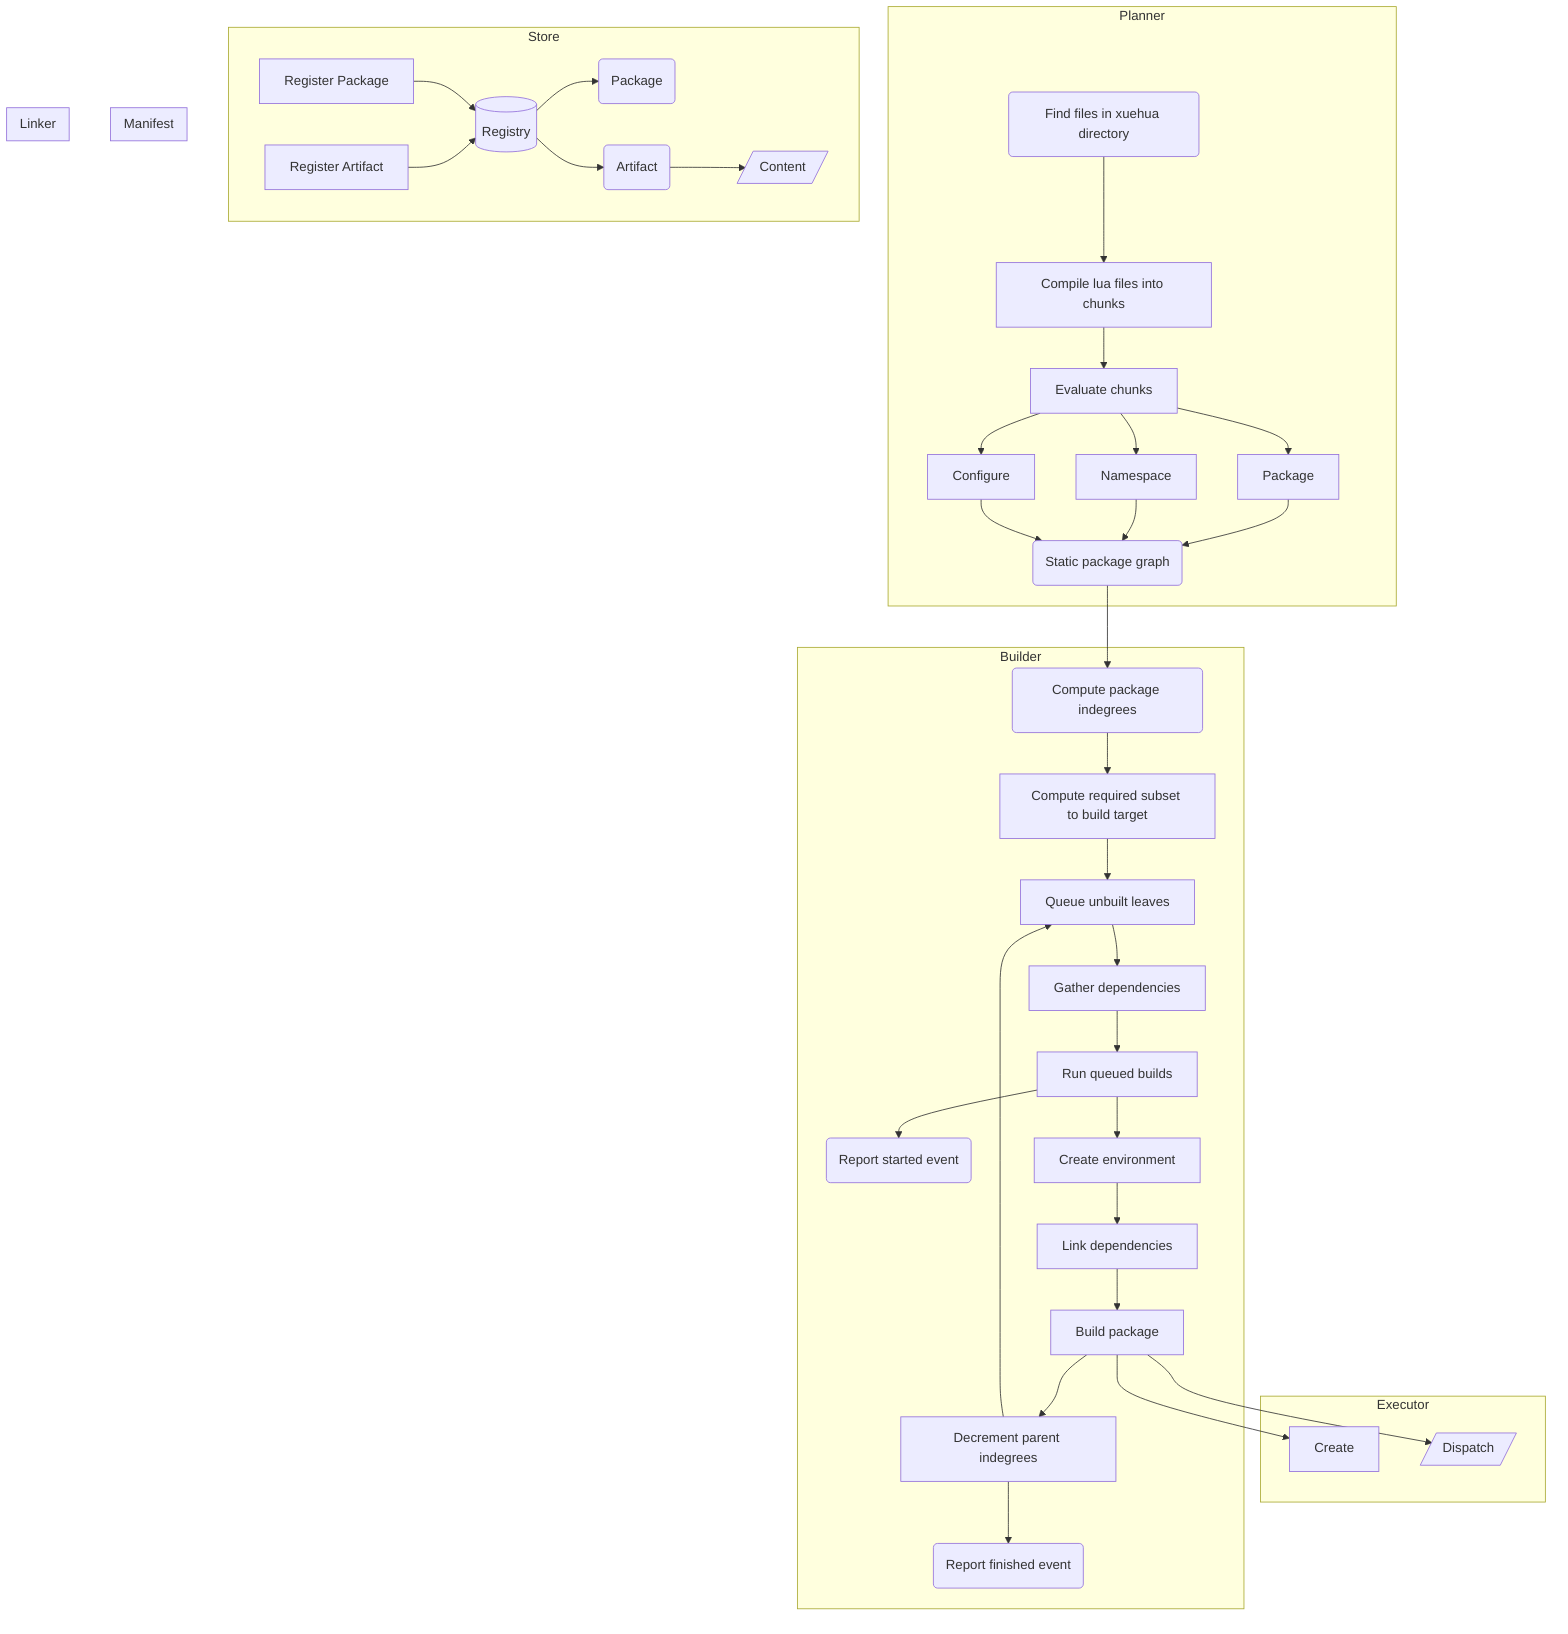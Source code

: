 flowchart TD
	subgraph Executor
		EA[Create]
		EB[/Dispatch/]
	end

	subgraph Builder
		BA(Compute package indegrees) --> BB
		BB[Compute required subset to build target] --> BC
		BC[Queue unbuilt leaves] --> BD
		BD[Gather dependencies] --> BE
		BE[Run queued builds]
        BE --> BF(Report started event)
        BE --> BG
		BG[Create environment] --> BH
		BH[Link dependencies] --> BI
		BI[Build package] --> BJ
        BI --> EA
        BI --> EB
		BJ[Decrement parent indegrees]
		BJ --> BK(Report finished event)
		BJ --> BC
	end

	subgraph Planner
		PA(Find files in xuehua directory) --> PB
		PB[Compile lua files into chunks] --> PC
		PC[Evaluate chunks]
		PC --> PD[Package] --> PG
		PC --> PE[Namespace] --> PG
		PC --> PF[Configure] --> PG
		PG(Static package graph) --> BA
	end

	subgraph Store
		SA[Register Package] --> SC
        SB[Register Artifact] --> SC
        SC[(Registry)]
        SC --> SD(Package)
        SC --> SE(Artifact) --> SF
        SF[/Content/]
	end

	subgraph Manifest
		%% TODO: add manifest diagram
	end

	subgraph Linker
		%% TODO: add linker diagram
	end